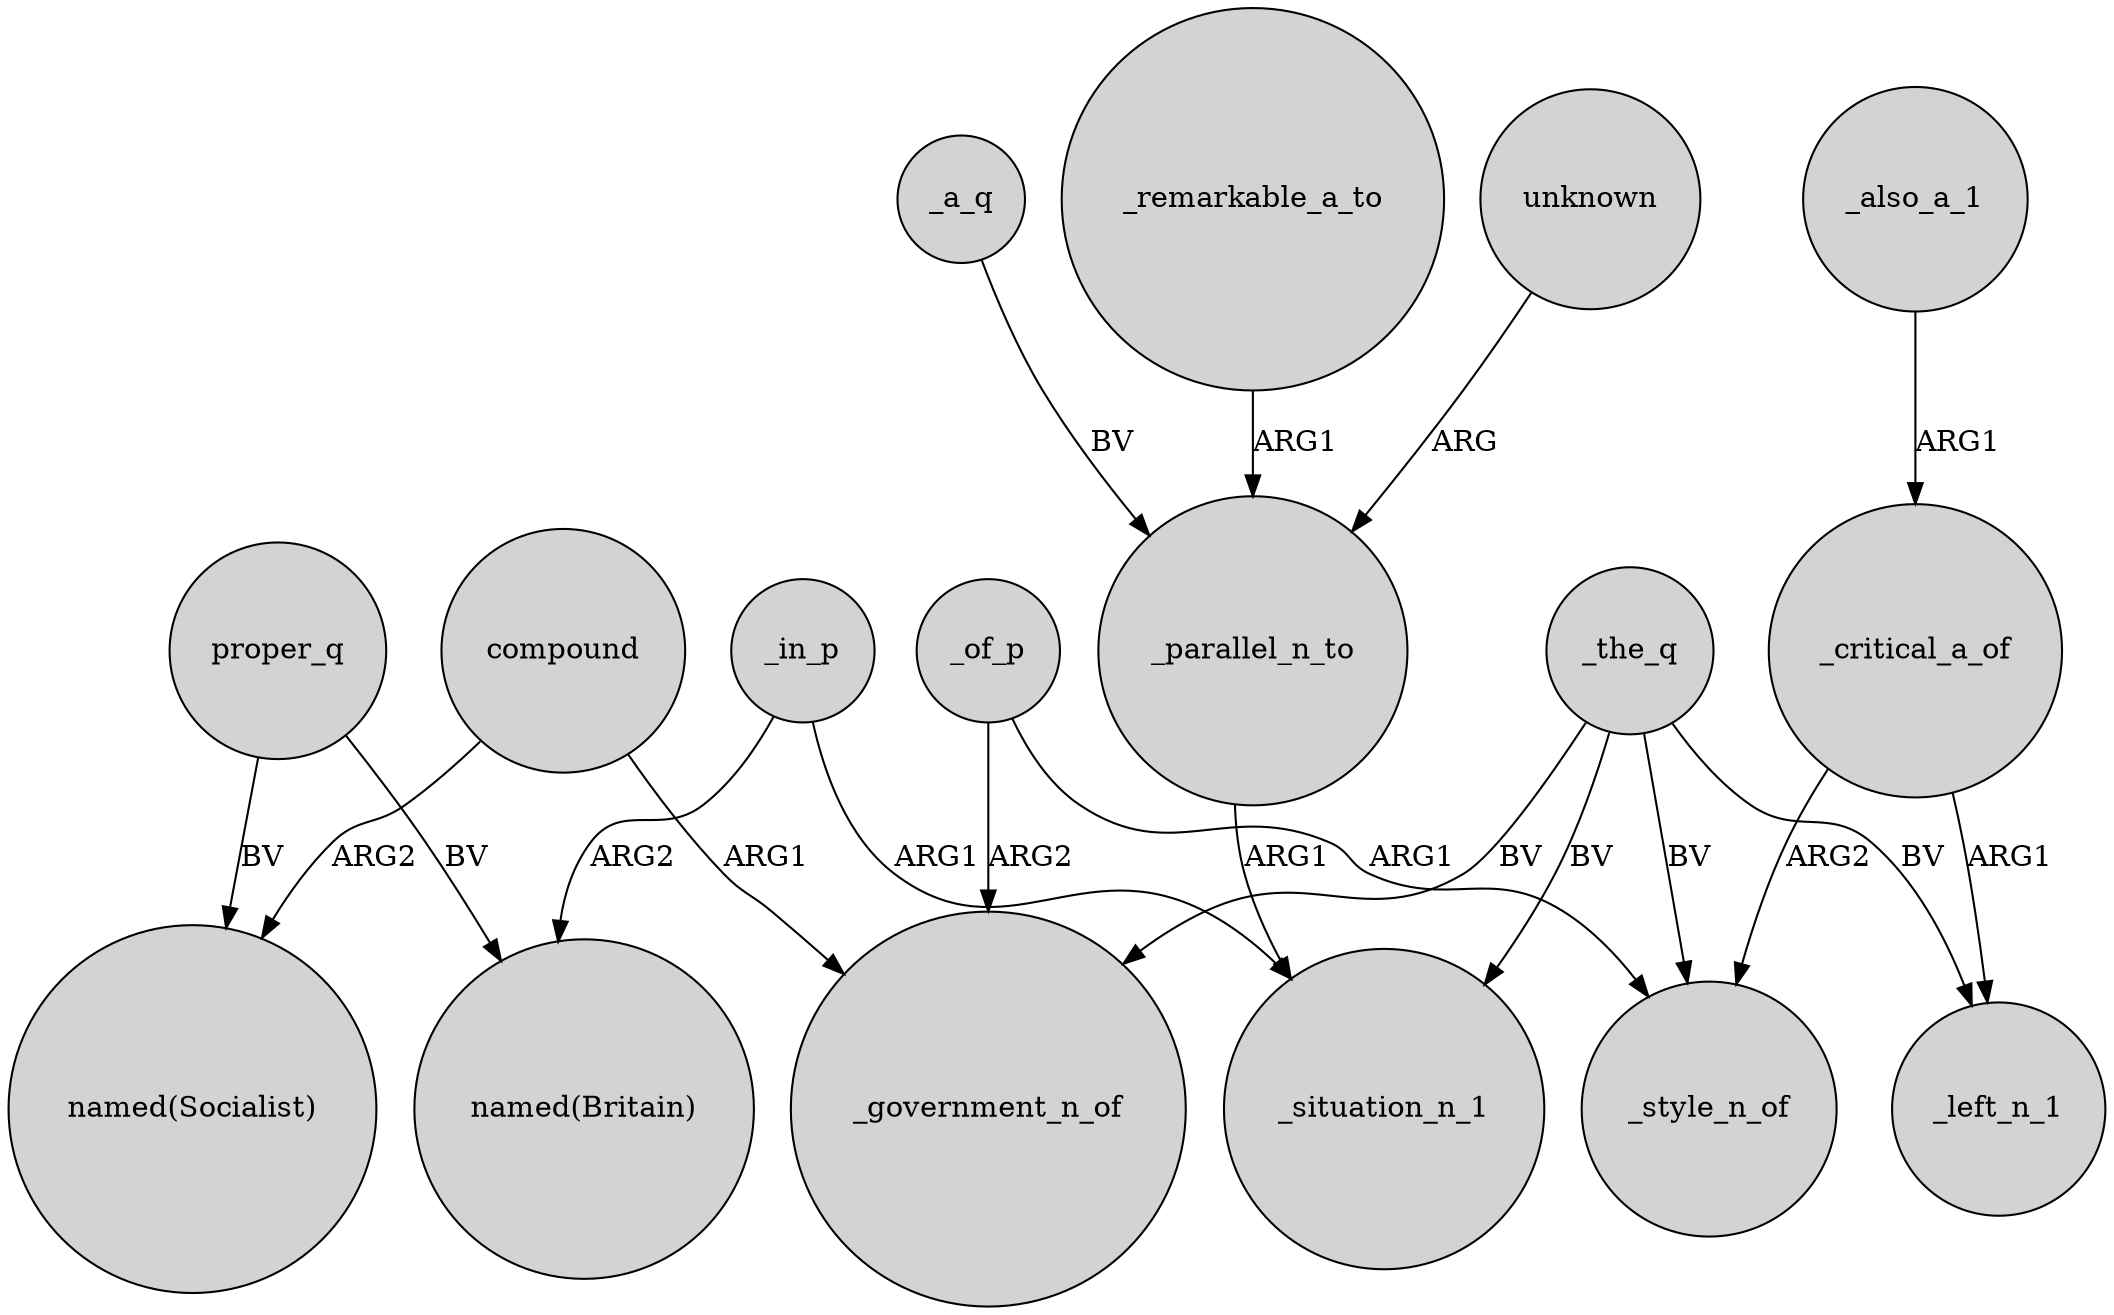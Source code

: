 digraph {
	node [shape=circle style=filled]
	_of_p -> _government_n_of [label=ARG2]
	_of_p -> _style_n_of [label=ARG1]
	_a_q -> _parallel_n_to [label=BV]
	_parallel_n_to -> _situation_n_1 [label=ARG1]
	_in_p -> "named(Britain)" [label=ARG2]
	_remarkable_a_to -> _parallel_n_to [label=ARG1]
	compound -> _government_n_of [label=ARG1]
	_the_q -> _situation_n_1 [label=BV]
	_in_p -> _situation_n_1 [label=ARG1]
	compound -> "named(Socialist)" [label=ARG2]
	unknown -> _parallel_n_to [label=ARG]
	_the_q -> _style_n_of [label=BV]
	_the_q -> _government_n_of [label=BV]
	_critical_a_of -> _left_n_1 [label=ARG1]
	_the_q -> _left_n_1 [label=BV]
	_critical_a_of -> _style_n_of [label=ARG2]
	_also_a_1 -> _critical_a_of [label=ARG1]
	proper_q -> "named(Socialist)" [label=BV]
	proper_q -> "named(Britain)" [label=BV]
}
